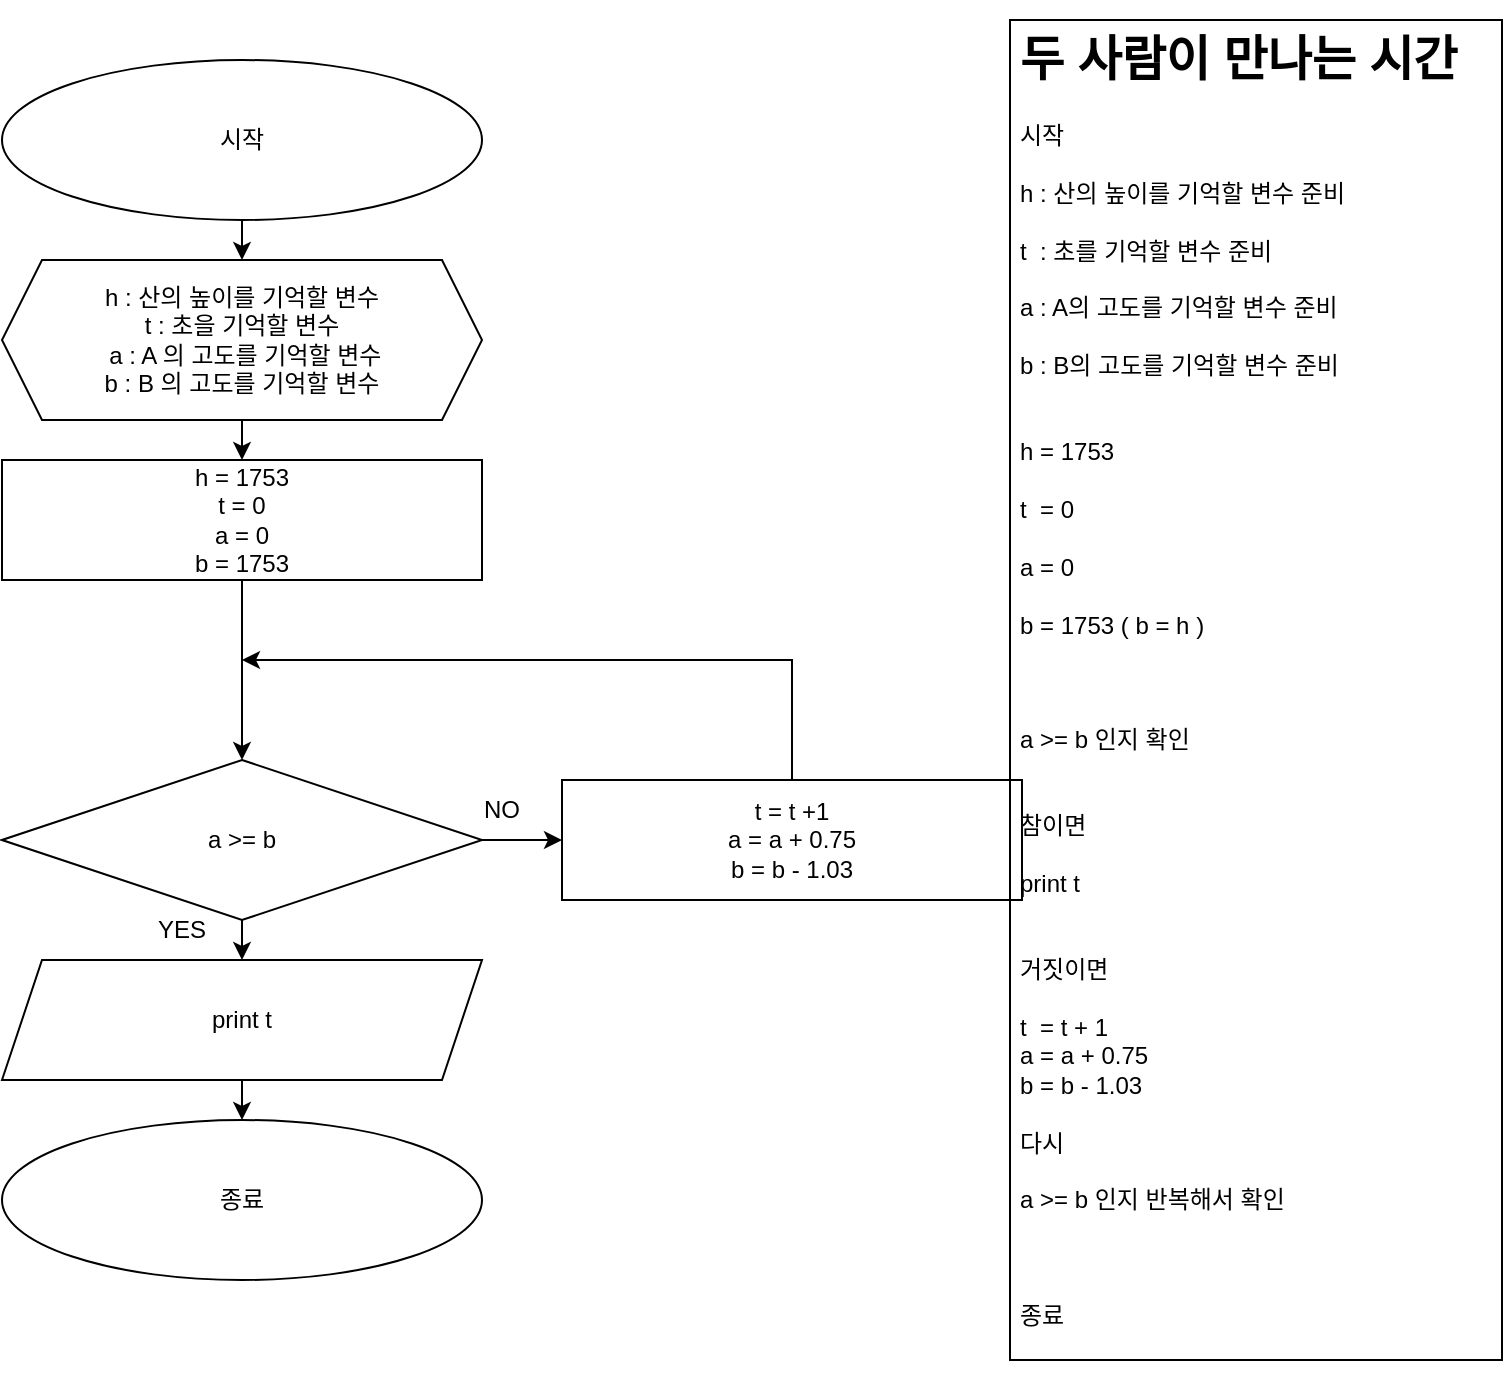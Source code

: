 <mxfile version="23.0.2" type="device">
  <diagram id="C5RBs43oDa-KdzZeNtuy" name="Page-1">
    <mxGraphModel dx="794" dy="724" grid="1" gridSize="10" guides="1" tooltips="1" connect="1" arrows="1" fold="1" page="1" pageScale="1" pageWidth="827" pageHeight="1169" math="0" shadow="0">
      <root>
        <mxCell id="WIyWlLk6GJQsqaUBKTNV-0" />
        <mxCell id="WIyWlLk6GJQsqaUBKTNV-1" parent="WIyWlLk6GJQsqaUBKTNV-0" />
        <mxCell id="ZzNQg0xLi2cPM94xEe_J-0" value="시작" style="ellipse;whiteSpace=wrap;html=1;" vertex="1" parent="WIyWlLk6GJQsqaUBKTNV-1">
          <mxGeometry x="44" y="40" width="240" height="80" as="geometry" />
        </mxCell>
        <mxCell id="ZzNQg0xLi2cPM94xEe_J-1" value="종료" style="ellipse;whiteSpace=wrap;html=1;" vertex="1" parent="WIyWlLk6GJQsqaUBKTNV-1">
          <mxGeometry x="44" y="570" width="240" height="80" as="geometry" />
        </mxCell>
        <mxCell id="ZzNQg0xLi2cPM94xEe_J-2" value="h : 산의 높이를 기억할 변수&lt;br&gt;t : 초을 기억할 변수&lt;br&gt;&amp;nbsp;a : A 의 고도를 기억할 변수&lt;br&gt;b : B 의 고도를 기억할 변수" style="shape=hexagon;perimeter=hexagonPerimeter2;whiteSpace=wrap;html=1;fixedSize=1;" vertex="1" parent="WIyWlLk6GJQsqaUBKTNV-1">
          <mxGeometry x="44" y="140" width="240" height="80" as="geometry" />
        </mxCell>
        <mxCell id="ZzNQg0xLi2cPM94xEe_J-3" value="h = 1753&lt;br&gt;t = 0&lt;br&gt;a = 0&lt;br&gt;b = 1753" style="shape=parallelogram;perimeter=parallelogramPerimeter;whiteSpace=wrap;html=1;fixedSize=1;size=0;" vertex="1" parent="WIyWlLk6GJQsqaUBKTNV-1">
          <mxGeometry x="44" y="240" width="240" height="60" as="geometry" />
        </mxCell>
        <mxCell id="ZzNQg0xLi2cPM94xEe_J-4" value="a &amp;gt;= b" style="rhombus;whiteSpace=wrap;html=1;" vertex="1" parent="WIyWlLk6GJQsqaUBKTNV-1">
          <mxGeometry x="44" y="390" width="240" height="80" as="geometry" />
        </mxCell>
        <mxCell id="ZzNQg0xLi2cPM94xEe_J-5" value="print t" style="shape=parallelogram;perimeter=parallelogramPerimeter;whiteSpace=wrap;html=1;fixedSize=1;" vertex="1" parent="WIyWlLk6GJQsqaUBKTNV-1">
          <mxGeometry x="44" y="490" width="240" height="60" as="geometry" />
        </mxCell>
        <mxCell id="ZzNQg0xLi2cPM94xEe_J-6" value="" style="endArrow=classic;html=1;rounded=0;exitX=0.5;exitY=1;exitDx=0;exitDy=0;entryX=0.5;entryY=0;entryDx=0;entryDy=0;" edge="1" parent="WIyWlLk6GJQsqaUBKTNV-1" source="ZzNQg0xLi2cPM94xEe_J-0" target="ZzNQg0xLi2cPM94xEe_J-2">
          <mxGeometry width="50" height="50" relative="1" as="geometry">
            <mxPoint x="344" y="400" as="sourcePoint" />
            <mxPoint x="394" y="350" as="targetPoint" />
          </mxGeometry>
        </mxCell>
        <mxCell id="ZzNQg0xLi2cPM94xEe_J-7" value="" style="endArrow=classic;html=1;rounded=0;exitX=0.5;exitY=1;exitDx=0;exitDy=0;" edge="1" parent="WIyWlLk6GJQsqaUBKTNV-1" source="ZzNQg0xLi2cPM94xEe_J-2" target="ZzNQg0xLi2cPM94xEe_J-3">
          <mxGeometry width="50" height="50" relative="1" as="geometry">
            <mxPoint x="344" y="400" as="sourcePoint" />
            <mxPoint x="394" y="350" as="targetPoint" />
          </mxGeometry>
        </mxCell>
        <mxCell id="ZzNQg0xLi2cPM94xEe_J-8" value="" style="endArrow=classic;html=1;rounded=0;exitX=0.5;exitY=1;exitDx=0;exitDy=0;entryX=0.5;entryY=0;entryDx=0;entryDy=0;" edge="1" parent="WIyWlLk6GJQsqaUBKTNV-1" source="ZzNQg0xLi2cPM94xEe_J-3" target="ZzNQg0xLi2cPM94xEe_J-4">
          <mxGeometry width="50" height="50" relative="1" as="geometry">
            <mxPoint x="344" y="400" as="sourcePoint" />
            <mxPoint x="394" y="350" as="targetPoint" />
          </mxGeometry>
        </mxCell>
        <mxCell id="ZzNQg0xLi2cPM94xEe_J-9" value="" style="endArrow=classic;html=1;rounded=0;exitX=0.5;exitY=1;exitDx=0;exitDy=0;entryX=0.5;entryY=0;entryDx=0;entryDy=0;" edge="1" parent="WIyWlLk6GJQsqaUBKTNV-1" source="ZzNQg0xLi2cPM94xEe_J-4" target="ZzNQg0xLi2cPM94xEe_J-5">
          <mxGeometry width="50" height="50" relative="1" as="geometry">
            <mxPoint x="344" y="400" as="sourcePoint" />
            <mxPoint x="394" y="350" as="targetPoint" />
          </mxGeometry>
        </mxCell>
        <mxCell id="ZzNQg0xLi2cPM94xEe_J-10" value="" style="endArrow=classic;html=1;rounded=0;exitX=0.5;exitY=1;exitDx=0;exitDy=0;entryX=0.5;entryY=0;entryDx=0;entryDy=0;" edge="1" parent="WIyWlLk6GJQsqaUBKTNV-1" source="ZzNQg0xLi2cPM94xEe_J-5" target="ZzNQg0xLi2cPM94xEe_J-1">
          <mxGeometry width="50" height="50" relative="1" as="geometry">
            <mxPoint x="344" y="400" as="sourcePoint" />
            <mxPoint x="394" y="350" as="targetPoint" />
          </mxGeometry>
        </mxCell>
        <mxCell id="ZzNQg0xLi2cPM94xEe_J-11" value="YES" style="text;html=1;strokeColor=none;fillColor=none;align=center;verticalAlign=middle;whiteSpace=wrap;rounded=0;" vertex="1" parent="WIyWlLk6GJQsqaUBKTNV-1">
          <mxGeometry x="104" y="460" width="60" height="30" as="geometry" />
        </mxCell>
        <mxCell id="ZzNQg0xLi2cPM94xEe_J-13" value="t = t +1&lt;br&gt;a = a + 0.75&lt;br&gt;b = b - 1.03" style="rounded=0;whiteSpace=wrap;html=1;" vertex="1" parent="WIyWlLk6GJQsqaUBKTNV-1">
          <mxGeometry x="324" y="400" width="230" height="60" as="geometry" />
        </mxCell>
        <mxCell id="ZzNQg0xLi2cPM94xEe_J-15" value="" style="endArrow=classic;html=1;rounded=0;exitX=1;exitY=0.5;exitDx=0;exitDy=0;entryX=0;entryY=0.5;entryDx=0;entryDy=0;" edge="1" parent="WIyWlLk6GJQsqaUBKTNV-1" source="ZzNQg0xLi2cPM94xEe_J-4" target="ZzNQg0xLi2cPM94xEe_J-13">
          <mxGeometry width="50" height="50" relative="1" as="geometry">
            <mxPoint x="344" y="400" as="sourcePoint" />
            <mxPoint x="394" y="350" as="targetPoint" />
          </mxGeometry>
        </mxCell>
        <mxCell id="ZzNQg0xLi2cPM94xEe_J-16" value="" style="endArrow=classic;html=1;rounded=0;exitX=0.5;exitY=0;exitDx=0;exitDy=0;" edge="1" parent="WIyWlLk6GJQsqaUBKTNV-1" source="ZzNQg0xLi2cPM94xEe_J-13">
          <mxGeometry width="50" height="50" relative="1" as="geometry">
            <mxPoint x="344" y="400" as="sourcePoint" />
            <mxPoint x="164" y="340" as="targetPoint" />
            <Array as="points">
              <mxPoint x="439" y="340" />
            </Array>
          </mxGeometry>
        </mxCell>
        <mxCell id="ZzNQg0xLi2cPM94xEe_J-18" value="NO" style="text;html=1;strokeColor=none;fillColor=none;align=center;verticalAlign=middle;whiteSpace=wrap;rounded=0;" vertex="1" parent="WIyWlLk6GJQsqaUBKTNV-1">
          <mxGeometry x="264" y="400" width="60" height="30" as="geometry" />
        </mxCell>
        <mxCell id="ZzNQg0xLi2cPM94xEe_J-19" value="&lt;h1&gt;두 사람이 만나는 시간&lt;/h1&gt;&lt;div&gt;시작&lt;/div&gt;&lt;div&gt;&lt;span style=&quot;background-color: initial;&quot;&gt;&amp;nbsp;&lt;/span&gt;&lt;br&gt;&lt;/div&gt;&lt;div&gt;h : 산의 높이를 기억할 변수 준비&lt;/div&gt;&lt;div&gt;&lt;br&gt;&lt;/div&gt;&lt;div&gt;t&amp;nbsp; : 초를 기억할 변수 준비&lt;/div&gt;&lt;div&gt;&lt;br&gt;&lt;/div&gt;&lt;div&gt;a : A의 고도를 기억할 변수 준비&lt;/div&gt;&lt;div&gt;&lt;br&gt;&lt;/div&gt;&lt;div&gt;b : B의 고도를 기억할 변수 준비&lt;/div&gt;&lt;div&gt;&lt;br&gt;&lt;/div&gt;&lt;div&gt;&lt;br&gt;&lt;/div&gt;&lt;div&gt;h = 1753&lt;/div&gt;&lt;div&gt;&lt;br&gt;&lt;/div&gt;&lt;div&gt;t&amp;nbsp; = 0&lt;/div&gt;&lt;div&gt;&lt;br&gt;&lt;/div&gt;&lt;div&gt;a = 0&lt;/div&gt;&lt;div&gt;&lt;br&gt;&lt;/div&gt;&lt;div&gt;b = 1753 ( b = h )&lt;/div&gt;&lt;div&gt;&lt;br&gt;&lt;/div&gt;&lt;div&gt;&lt;br&gt;&lt;/div&gt;&lt;div&gt;&lt;br&gt;&lt;/div&gt;&lt;div&gt;a &amp;gt;= b 인지 확인&lt;/div&gt;&lt;div&gt;&lt;br&gt;&lt;/div&gt;&lt;div&gt;&lt;br&gt;&lt;/div&gt;&lt;div&gt;참이면&amp;nbsp;&lt;/div&gt;&lt;div&gt;&lt;br&gt;&lt;/div&gt;&lt;div&gt;print t&lt;/div&gt;&lt;div&gt;&lt;br&gt;&lt;/div&gt;&lt;div&gt;&lt;br&gt;&lt;/div&gt;&lt;div&gt;거짓이면&lt;/div&gt;&lt;div&gt;&lt;br&gt;&lt;/div&gt;&lt;div&gt;t&amp;nbsp; = t + 1&lt;/div&gt;&lt;div&gt;a = a + 0.75&lt;/div&gt;&lt;div&gt;b = b - 1.03&lt;/div&gt;&lt;div&gt;&lt;br&gt;&lt;/div&gt;&lt;div&gt;다시&lt;/div&gt;&lt;div&gt;&lt;br&gt;&lt;/div&gt;&lt;div&gt;a &amp;gt;= b 인지 반복해서 확인&lt;/div&gt;&lt;div&gt;&lt;br&gt;&lt;/div&gt;&lt;div&gt;&lt;br&gt;&lt;/div&gt;&lt;div&gt;&lt;br&gt;&lt;/div&gt;&lt;div&gt;종료&lt;/div&gt;" style="text;html=1;strokeColor=default;fillColor=none;spacing=5;spacingTop=-20;whiteSpace=wrap;overflow=hidden;rounded=0;" vertex="1" parent="WIyWlLk6GJQsqaUBKTNV-1">
          <mxGeometry x="548" y="20" width="246" height="670" as="geometry" />
        </mxCell>
        <mxCell id="ZzNQg0xLi2cPM94xEe_J-21" style="edgeStyle=orthogonalEdgeStyle;rounded=0;orthogonalLoop=1;jettySize=auto;html=1;exitX=0.5;exitY=1;exitDx=0;exitDy=0;" edge="1" parent="WIyWlLk6GJQsqaUBKTNV-1" source="ZzNQg0xLi2cPM94xEe_J-19" target="ZzNQg0xLi2cPM94xEe_J-19">
          <mxGeometry relative="1" as="geometry" />
        </mxCell>
      </root>
    </mxGraphModel>
  </diagram>
</mxfile>
